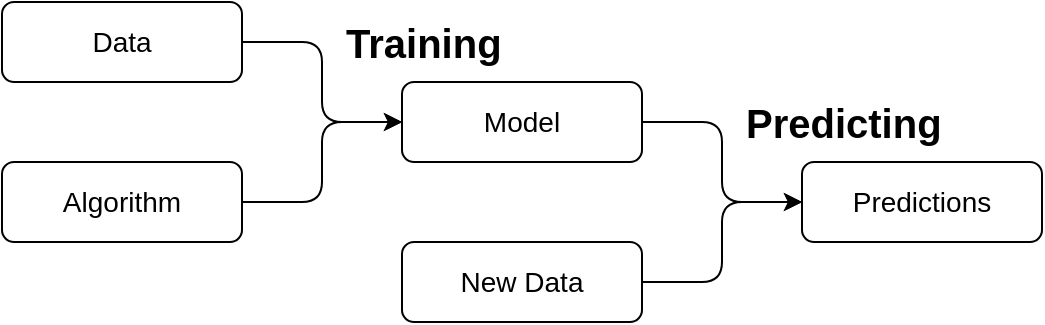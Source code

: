 <mxfile version="13.7.9" type="device" pages="5"><diagram id="xTy2y7PyVUbXui-J8zsi" name="Modelling"><mxGraphModel dx="1122" dy="823" grid="1" gridSize="10" guides="1" tooltips="1" connect="1" arrows="1" fold="1" page="1" pageScale="1" pageWidth="827" pageHeight="1169" math="0" shadow="0"><root><mxCell id="a8OBqglMKeLaPlFxwK1M-0"/><mxCell id="a8OBqglMKeLaPlFxwK1M-1" parent="a8OBqglMKeLaPlFxwK1M-0"/><mxCell id="a8OBqglMKeLaPlFxwK1M-9" style="edgeStyle=orthogonalEdgeStyle;rounded=1;orthogonalLoop=1;jettySize=auto;html=1;fontFamily=Arial;fontSize=14;" parent="a8OBqglMKeLaPlFxwK1M-1" source="a8OBqglMKeLaPlFxwK1M-4" target="a8OBqglMKeLaPlFxwK1M-6" edge="1"><mxGeometry relative="1" as="geometry"/></mxCell><mxCell id="a8OBqglMKeLaPlFxwK1M-4" value="Data" style="rounded=1;whiteSpace=wrap;html=1;fontFamily=Arial;fontSize=14;" parent="a8OBqglMKeLaPlFxwK1M-1" vertex="1"><mxGeometry x="120" y="280" width="120" height="40" as="geometry"/></mxCell><mxCell id="a8OBqglMKeLaPlFxwK1M-10" style="edgeStyle=orthogonalEdgeStyle;rounded=1;orthogonalLoop=1;jettySize=auto;html=1;fontFamily=Arial;fontSize=14;" parent="a8OBqglMKeLaPlFxwK1M-1" source="a8OBqglMKeLaPlFxwK1M-5" target="a8OBqglMKeLaPlFxwK1M-6" edge="1"><mxGeometry relative="1" as="geometry"/></mxCell><mxCell id="a8OBqglMKeLaPlFxwK1M-5" value="Algorithm" style="rounded=1;whiteSpace=wrap;html=1;fontFamily=Arial;fontSize=14;" parent="a8OBqglMKeLaPlFxwK1M-1" vertex="1"><mxGeometry x="120" y="360" width="120" height="40" as="geometry"/></mxCell><mxCell id="a8OBqglMKeLaPlFxwK1M-11" style="edgeStyle=orthogonalEdgeStyle;rounded=1;orthogonalLoop=1;jettySize=auto;html=1;entryX=0;entryY=0.5;entryDx=0;entryDy=0;fontFamily=Arial;fontSize=14;" parent="a8OBqglMKeLaPlFxwK1M-1" source="a8OBqglMKeLaPlFxwK1M-6" target="a8OBqglMKeLaPlFxwK1M-8" edge="1"><mxGeometry relative="1" as="geometry"/></mxCell><mxCell id="a8OBqglMKeLaPlFxwK1M-6" value="Model" style="rounded=1;whiteSpace=wrap;html=1;fontFamily=Arial;fontSize=14;" parent="a8OBqglMKeLaPlFxwK1M-1" vertex="1"><mxGeometry x="320" y="320" width="120" height="40" as="geometry"/></mxCell><mxCell id="a8OBqglMKeLaPlFxwK1M-12" style="edgeStyle=orthogonalEdgeStyle;rounded=1;orthogonalLoop=1;jettySize=auto;html=1;entryX=0;entryY=0.5;entryDx=0;entryDy=0;fontFamily=Arial;fontSize=14;" parent="a8OBqglMKeLaPlFxwK1M-1" source="a8OBqglMKeLaPlFxwK1M-7" target="a8OBqglMKeLaPlFxwK1M-8" edge="1"><mxGeometry relative="1" as="geometry"/></mxCell><mxCell id="a8OBqglMKeLaPlFxwK1M-7" value="New Data" style="rounded=1;whiteSpace=wrap;html=1;fontFamily=Arial;fontSize=14;" parent="a8OBqglMKeLaPlFxwK1M-1" vertex="1"><mxGeometry x="320" y="400" width="120" height="40" as="geometry"/></mxCell><mxCell id="a8OBqglMKeLaPlFxwK1M-8" value="Predictions" style="rounded=1;whiteSpace=wrap;html=1;fontFamily=Arial;fontSize=14;" parent="a8OBqglMKeLaPlFxwK1M-1" vertex="1"><mxGeometry x="520" y="360" width="120" height="40" as="geometry"/></mxCell><mxCell id="pkLMkSq3gTaRgPlo_89J-0" value="&lt;b&gt;&lt;font style=&quot;font-size: 20px&quot;&gt;Training&lt;/font&gt;&lt;/b&gt;" style="text;html=1;strokeColor=none;fillColor=none;align=left;verticalAlign=middle;whiteSpace=wrap;rounded=0;dashed=1;fontFamily=Arial;fontSize=14;shadow=0;" vertex="1" parent="a8OBqglMKeLaPlFxwK1M-1"><mxGeometry x="290" y="290" width="40" height="20" as="geometry"/></mxCell><mxCell id="lcDEcHMbwox3hYCZz1Sc-0" value="&lt;b&gt;&lt;font style=&quot;font-size: 20px&quot;&gt;Predicting&lt;/font&gt;&lt;/b&gt;" style="text;html=1;strokeColor=none;fillColor=none;align=left;verticalAlign=middle;whiteSpace=wrap;rounded=0;dashed=1;fontFamily=Arial;fontSize=14;shadow=0;" vertex="1" parent="a8OBqglMKeLaPlFxwK1M-1"><mxGeometry x="490" y="330" width="40" height="20" as="geometry"/></mxCell></root></mxGraphModel></diagram><diagram id="cHXQ7OsaG6UoClwh1egs" name="Model"><mxGraphModel dx="295" dy="823" grid="1" gridSize="10" guides="1" tooltips="1" connect="1" arrows="1" fold="1" page="1" pageScale="1" pageWidth="827" pageHeight="1169" math="0" shadow="0"><root><mxCell id="7LIMYrIIMNjhxqGg4Xl--0"/><mxCell id="7LIMYrIIMNjhxqGg4Xl--1" parent="7LIMYrIIMNjhxqGg4Xl--0"/><mxCell id="I1Z-sqdqIyx8Wfj8hcWC-0" value="" style="rounded=1;whiteSpace=wrap;html=1;fontFamily=Arial;fontSize=14;arcSize=5;dashed=1;" vertex="1" parent="7LIMYrIIMNjhxqGg4Xl--1"><mxGeometry x="880" y="40" width="360" height="160" as="geometry"/></mxCell><mxCell id="VPc66kngeP4kBs-6OCEK-0" value="" style="edgeStyle=orthogonalEdgeStyle;rounded=0;orthogonalLoop=1;jettySize=auto;html=1;" edge="1" parent="7LIMYrIIMNjhxqGg4Xl--1" source="I1Z-sqdqIyx8Wfj8hcWC-1" target="I1Z-sqdqIyx8Wfj8hcWC-2"><mxGeometry relative="1" as="geometry"/></mxCell><mxCell id="I1Z-sqdqIyx8Wfj8hcWC-1" value="Pre-processor" style="rounded=1;whiteSpace=wrap;html=1;fontFamily=Arial;fontSize=14;fillColor=#d5e8d4;strokeColor=#82b366;" vertex="1" parent="7LIMYrIIMNjhxqGg4Xl--1"><mxGeometry x="920" y="120" width="120" height="40" as="geometry"/></mxCell><mxCell id="I1Z-sqdqIyx8Wfj8hcWC-2" value="Estimator" style="rounded=1;whiteSpace=wrap;html=1;fontFamily=Arial;fontSize=14;fillColor=#d5e8d4;strokeColor=#82b366;" vertex="1" parent="7LIMYrIIMNjhxqGg4Xl--1"><mxGeometry x="1080" y="120" width="120" height="40" as="geometry"/></mxCell><mxCell id="nZZqn4tm8557bT5Q1NgA-0" value="&lt;b&gt;&lt;font style=&quot;font-size: 20px&quot;&gt;Model&lt;/font&gt;&lt;/b&gt;" style="text;html=1;strokeColor=none;fillColor=none;align=left;verticalAlign=middle;whiteSpace=wrap;rounded=0;dashed=1;fontFamily=Arial;fontSize=14;" vertex="1" parent="7LIMYrIIMNjhxqGg4Xl--1"><mxGeometry x="920" y="70" width="40" height="20" as="geometry"/></mxCell></root></mxGraphModel></diagram><diagram name="Training" id="74e2e168-ea6b-b213-b513-2b3c1d86103e"><mxGraphModel dx="22" dy="823" grid="1" gridSize="10" guides="1" tooltips="1" connect="1" arrows="1" fold="1" page="1" pageScale="1" pageWidth="1100" pageHeight="850" background="#ffffff" math="0" shadow="0"><root><mxCell id="0"/><mxCell id="1" parent="0"/><mxCell id="fzLfbE-F1dymMLBOgdQf-57" value="" style="rounded=1;whiteSpace=wrap;html=1;fontFamily=Arial;fontSize=14;arcSize=5;dashed=1;" parent="1" vertex="1"><mxGeometry x="1160" y="40" width="680" height="880" as="geometry"/></mxCell><mxCell id="fzLfbE-F1dymMLBOgdQf-58" style="edgeStyle=orthogonalEdgeStyle;rounded=1;orthogonalLoop=1;jettySize=auto;html=1;fontFamily=Arial;fontSize=14;" parent="1" source="fzLfbE-F1dymMLBOgdQf-60" target="fzLfbE-F1dymMLBOgdQf-63" edge="1"><mxGeometry relative="1" as="geometry"/></mxCell><mxCell id="fzLfbE-F1dymMLBOgdQf-59" style="edgeStyle=orthogonalEdgeStyle;rounded=1;orthogonalLoop=1;jettySize=auto;html=1;fontFamily=Arial;fontSize=14;" parent="1" source="fzLfbE-F1dymMLBOgdQf-60" target="fzLfbE-F1dymMLBOgdQf-65" edge="1"><mxGeometry relative="1" as="geometry"/></mxCell><mxCell id="fzLfbE-F1dymMLBOgdQf-60" value="Raw Data" style="rounded=1;whiteSpace=wrap;html=1;fontFamily=Arial;fontSize=14;fillColor=#dae8fc;strokeColor=#6c8ebf;" parent="1" vertex="1"><mxGeometry x="1200" y="120" width="120" height="40" as="geometry"/></mxCell><mxCell id="fzLfbE-F1dymMLBOgdQf-61" value="" style="edgeStyle=orthogonalEdgeStyle;rounded=1;orthogonalLoop=1;jettySize=auto;html=1;fontFamily=Arial;fontSize=14;" parent="1" source="fzLfbE-F1dymMLBOgdQf-63" target="fzLfbE-F1dymMLBOgdQf-67" edge="1"><mxGeometry relative="1" as="geometry"/></mxCell><mxCell id="fzLfbE-F1dymMLBOgdQf-62" style="edgeStyle=orthogonalEdgeStyle;rounded=1;orthogonalLoop=1;jettySize=auto;html=1;fontFamily=Arial;fontSize=14;" parent="1" source="fzLfbE-F1dymMLBOgdQf-63" target="fzLfbE-F1dymMLBOgdQf-73" edge="1"><mxGeometry relative="1" as="geometry"/></mxCell><mxCell id="fzLfbE-F1dymMLBOgdQf-63" value="Train Data" style="rounded=1;whiteSpace=wrap;html=1;fontFamily=Arial;fontSize=14;fillColor=#dae8fc;strokeColor=#6c8ebf;" parent="1" vertex="1"><mxGeometry x="1520" y="200" width="120" height="40" as="geometry"/></mxCell><mxCell id="fzLfbE-F1dymMLBOgdQf-64" style="edgeStyle=orthogonalEdgeStyle;rounded=1;orthogonalLoop=1;jettySize=auto;html=1;fontFamily=Arial;fontSize=14;" parent="1" source="fzLfbE-F1dymMLBOgdQf-65" target="fzLfbE-F1dymMLBOgdQf-75" edge="1"><mxGeometry relative="1" as="geometry"/></mxCell><mxCell id="fzLfbE-F1dymMLBOgdQf-65" value="Test Data" style="rounded=1;whiteSpace=wrap;html=1;fontFamily=Arial;fontSize=14;fillColor=#dae8fc;strokeColor=#6c8ebf;" parent="1" vertex="1"><mxGeometry x="1680" y="200" width="120" height="40" as="geometry"/></mxCell><mxCell id="fzLfbE-F1dymMLBOgdQf-66" value="" style="edgeStyle=orthogonalEdgeStyle;rounded=1;orthogonalLoop=1;jettySize=auto;html=1;fontFamily=Arial;fontSize=14;" parent="1" source="fzLfbE-F1dymMLBOgdQf-67" target="fzLfbE-F1dymMLBOgdQf-71" edge="1"><mxGeometry relative="1" as="geometry"/></mxCell><mxCell id="fzLfbE-F1dymMLBOgdQf-67" value="Fit Pre-processor" style="shape=process;whiteSpace=wrap;html=1;backgroundOutline=1;fontFamily=Arial;fontSize=14;" parent="1" vertex="1"><mxGeometry x="1360" y="280" width="120" height="40" as="geometry"/></mxCell><mxCell id="fzLfbE-F1dymMLBOgdQf-68" style="edgeStyle=orthogonalEdgeStyle;rounded=1;orthogonalLoop=1;jettySize=auto;html=1;fontFamily=Arial;fontSize=14;" parent="1" source="fzLfbE-F1dymMLBOgdQf-71" target="fzLfbE-F1dymMLBOgdQf-75" edge="1"><mxGeometry relative="1" as="geometry"><Array as="points"><mxPoint x="1710" y="370"/></Array></mxGeometry></mxCell><mxCell id="fzLfbE-F1dymMLBOgdQf-69" style="edgeStyle=orthogonalEdgeStyle;rounded=1;orthogonalLoop=1;jettySize=auto;html=1;fontFamily=Arial;fontSize=14;" parent="1" source="fzLfbE-F1dymMLBOgdQf-71" target="fzLfbE-F1dymMLBOgdQf-73" edge="1"><mxGeometry relative="1" as="geometry"><Array as="points"><mxPoint x="1550" y="390"/></Array></mxGeometry></mxCell><mxCell id="fzLfbE-F1dymMLBOgdQf-70" style="edgeStyle=orthogonalEdgeStyle;rounded=1;orthogonalLoop=1;jettySize=auto;html=1;exitX=0.5;exitY=1;exitDx=0;exitDy=0;entryX=0.5;entryY=0;entryDx=0;entryDy=0;fontFamily=Arial;fontSize=14;" parent="1" source="fzLfbE-F1dymMLBOgdQf-71" target="fzLfbE-F1dymMLBOgdQf-89" edge="1"><mxGeometry relative="1" as="geometry"><Array as="points"><mxPoint x="1420" y="800"/><mxPoint x="1580" y="800"/></Array></mxGeometry></mxCell><mxCell id="fzLfbE-F1dymMLBOgdQf-71" value="Pre-processor" style="rounded=1;whiteSpace=wrap;html=1;fontFamily=Arial;fontSize=14;fillColor=#d5e8d4;strokeColor=#82b366;" parent="1" vertex="1"><mxGeometry x="1360" y="360" width="120" height="40" as="geometry"/></mxCell><mxCell id="fzLfbE-F1dymMLBOgdQf-72" value="" style="edgeStyle=orthogonalEdgeStyle;rounded=1;orthogonalLoop=1;jettySize=auto;html=1;fontFamily=Arial;fontSize=14;" parent="1" source="fzLfbE-F1dymMLBOgdQf-73" target="fzLfbE-F1dymMLBOgdQf-77" edge="1"><mxGeometry relative="1" as="geometry"/></mxCell><mxCell id="fzLfbE-F1dymMLBOgdQf-73" value="Pre-process" style="shape=process;whiteSpace=wrap;html=1;backgroundOutline=1;fontFamily=Arial;fontSize=14;" parent="1" vertex="1"><mxGeometry x="1520" y="440" width="120" height="40" as="geometry"/></mxCell><mxCell id="fzLfbE-F1dymMLBOgdQf-74" value="" style="edgeStyle=orthogonalEdgeStyle;rounded=1;orthogonalLoop=1;jettySize=auto;html=1;fontFamily=Arial;fontSize=14;" parent="1" source="fzLfbE-F1dymMLBOgdQf-75" target="fzLfbE-F1dymMLBOgdQf-79" edge="1"><mxGeometry relative="1" as="geometry"/></mxCell><mxCell id="fzLfbE-F1dymMLBOgdQf-75" value="Pre-process" style="shape=process;whiteSpace=wrap;html=1;backgroundOutline=1;fontFamily=Arial;fontSize=14;" parent="1" vertex="1"><mxGeometry x="1680" y="440" width="120" height="40" as="geometry"/></mxCell><mxCell id="fzLfbE-F1dymMLBOgdQf-76" style="edgeStyle=orthogonalEdgeStyle;rounded=1;orthogonalLoop=1;jettySize=auto;html=1;fontFamily=Arial;fontSize=14;" parent="1" source="fzLfbE-F1dymMLBOgdQf-77" target="fzLfbE-F1dymMLBOgdQf-81" edge="1"><mxGeometry relative="1" as="geometry"/></mxCell><mxCell id="fzLfbE-F1dymMLBOgdQf-77" value="Pre-processed Train Data" style="rounded=1;whiteSpace=wrap;html=1;fontFamily=Arial;fontSize=14;fillColor=#dae8fc;strokeColor=#6c8ebf;" parent="1" vertex="1"><mxGeometry x="1520" y="520" width="120" height="40" as="geometry"/></mxCell><mxCell id="fzLfbE-F1dymMLBOgdQf-78" style="edgeStyle=orthogonalEdgeStyle;rounded=1;orthogonalLoop=1;jettySize=auto;html=1;fontFamily=Arial;fontSize=14;" parent="1" source="fzLfbE-F1dymMLBOgdQf-79" target="fzLfbE-F1dymMLBOgdQf-83" edge="1"><mxGeometry relative="1" as="geometry"/></mxCell><mxCell id="fzLfbE-F1dymMLBOgdQf-79" value="Pre-processed Test Data" style="rounded=1;whiteSpace=wrap;html=1;fontFamily=Arial;fontSize=14;fillColor=#dae8fc;strokeColor=#6c8ebf;" parent="1" vertex="1"><mxGeometry x="1680" y="520" width="120" height="40" as="geometry"/></mxCell><mxCell id="fzLfbE-F1dymMLBOgdQf-80" style="edgeStyle=orthogonalEdgeStyle;rounded=1;orthogonalLoop=1;jettySize=auto;html=1;fontFamily=Arial;fontSize=14;" parent="1" source="fzLfbE-F1dymMLBOgdQf-81" target="fzLfbE-F1dymMLBOgdQf-86" edge="1"><mxGeometry relative="1" as="geometry"/></mxCell><mxCell id="fzLfbE-F1dymMLBOgdQf-81" value="Train Estimator" style="shape=process;whiteSpace=wrap;html=1;backgroundOutline=1;fontFamily=Arial;fontSize=14;" parent="1" vertex="1"><mxGeometry x="1520" y="600" width="120" height="40" as="geometry"/></mxCell><mxCell id="fzLfbE-F1dymMLBOgdQf-82" value="" style="edgeStyle=orthogonalEdgeStyle;rounded=1;orthogonalLoop=1;jettySize=auto;html=1;fontFamily=Arial;fontSize=14;" parent="1" source="fzLfbE-F1dymMLBOgdQf-83" target="fzLfbE-F1dymMLBOgdQf-91" edge="1"><mxGeometry relative="1" as="geometry"/></mxCell><mxCell id="fzLfbE-F1dymMLBOgdQf-83" value="Evaluate Estimator" style="shape=process;whiteSpace=wrap;html=1;backgroundOutline=1;fontFamily=Arial;fontSize=14;" parent="1" vertex="1"><mxGeometry x="1680" y="680" width="120" height="40" as="geometry"/></mxCell><mxCell id="fzLfbE-F1dymMLBOgdQf-84" style="edgeStyle=orthogonalEdgeStyle;rounded=1;orthogonalLoop=1;jettySize=auto;html=1;entryX=0;entryY=0.5;entryDx=0;entryDy=0;fontFamily=Arial;fontSize=14;" parent="1" source="fzLfbE-F1dymMLBOgdQf-86" target="fzLfbE-F1dymMLBOgdQf-83" edge="1"><mxGeometry relative="1" as="geometry"/></mxCell><mxCell id="fzLfbE-F1dymMLBOgdQf-85" value="" style="edgeStyle=orthogonalEdgeStyle;rounded=1;orthogonalLoop=1;jettySize=auto;html=1;fontFamily=Arial;fontSize=14;" parent="1" source="fzLfbE-F1dymMLBOgdQf-86" target="fzLfbE-F1dymMLBOgdQf-89" edge="1"><mxGeometry relative="1" as="geometry"/></mxCell><mxCell id="fzLfbE-F1dymMLBOgdQf-86" value="Estimator" style="rounded=1;whiteSpace=wrap;html=1;fontFamily=Arial;fontSize=14;fillColor=#d5e8d4;strokeColor=#82b366;" parent="1" vertex="1"><mxGeometry x="1520" y="680" width="120" height="40" as="geometry"/></mxCell><mxCell id="fzLfbE-F1dymMLBOgdQf-87" style="edgeStyle=orthogonalEdgeStyle;rounded=1;orthogonalLoop=1;jettySize=auto;html=1;fontFamily=Arial;fontSize=14;" parent="1" source="fzLfbE-F1dymMLBOgdQf-88" target="fzLfbE-F1dymMLBOgdQf-81" edge="1"><mxGeometry relative="1" as="geometry"/></mxCell><mxCell id="fzLfbE-F1dymMLBOgdQf-88" value="Training&lt;br&gt;Algorithm" style="rounded=1;whiteSpace=wrap;html=1;fontFamily=Arial;fontSize=14;fillColor=#fff2cc;strokeColor=#d6b656;" parent="1" vertex="1"><mxGeometry x="1200" y="600" width="120" height="40" as="geometry"/></mxCell><mxCell id="fzLfbE-F1dymMLBOgdQf-93" style="edgeStyle=orthogonalEdgeStyle;rounded=1;orthogonalLoop=1;jettySize=auto;html=1;fontFamily=Arial;fontSize=14;" parent="1" source="fzLfbE-F1dymMLBOgdQf-89" target="fzLfbE-F1dymMLBOgdQf-92" edge="1"><mxGeometry relative="1" as="geometry"/></mxCell><mxCell id="fzLfbE-F1dymMLBOgdQf-89" value="Register Model" style="shape=process;whiteSpace=wrap;html=1;backgroundOutline=1;fontFamily=Arial;fontSize=14;" parent="1" vertex="1"><mxGeometry x="1520" y="840" width="120" height="40" as="geometry"/></mxCell><mxCell id="fzLfbE-F1dymMLBOgdQf-90" style="edgeStyle=orthogonalEdgeStyle;rounded=1;orthogonalLoop=1;jettySize=auto;html=1;exitX=0.5;exitY=1;exitDx=0;exitDy=0;entryX=1;entryY=0.5;entryDx=0;entryDy=0;fontFamily=Arial;fontSize=14;" parent="1" source="fzLfbE-F1dymMLBOgdQf-91" target="fzLfbE-F1dymMLBOgdQf-89" edge="1"><mxGeometry relative="1" as="geometry"/></mxCell><mxCell id="fzLfbE-F1dymMLBOgdQf-91" value="Evaluation&lt;br&gt;Metrics" style="rounded=1;whiteSpace=wrap;html=1;fontFamily=Arial;fontSize=14;" parent="1" vertex="1"><mxGeometry x="1680" y="760" width="120" height="40" as="geometry"/></mxCell><mxCell id="fzLfbE-F1dymMLBOgdQf-92" value="Model Registry" style="rounded=1;whiteSpace=wrap;html=1;fontFamily=Arial;fontSize=14;fillColor=#e1d5e7;strokeColor=#9673a6;" parent="1" vertex="1"><mxGeometry x="1520" y="960" width="120" height="40" as="geometry"/></mxCell><mxCell id="fzLfbE-F1dymMLBOgdQf-94" value="&lt;b&gt;&lt;font style=&quot;font-size: 20px&quot;&gt;Training&lt;/font&gt;&lt;/b&gt;" style="text;html=1;strokeColor=none;fillColor=none;align=left;verticalAlign=middle;whiteSpace=wrap;rounded=0;dashed=1;fontFamily=Arial;fontSize=14;" parent="1" vertex="1"><mxGeometry x="1200" y="70" width="40" height="20" as="geometry"/></mxCell></root></mxGraphModel></diagram><diagram id="GuWJZfnpEX2tFPy7BMl6" name="Calibrating"><mxGraphModel dx="295" dy="823" grid="1" gridSize="10" guides="1" tooltips="1" connect="1" arrows="1" fold="1" page="1" pageScale="1" pageWidth="827" pageHeight="1169" math="0" shadow="0"><root><mxCell id="D7kv5JuL8nvupH9nSDgM-0"/><mxCell id="D7kv5JuL8nvupH9nSDgM-1" parent="D7kv5JuL8nvupH9nSDgM-0"/><mxCell id="ubzwVZP0u0Q2khTZHmFF-0" value="" style="rounded=1;whiteSpace=wrap;html=1;fontFamily=Arial;fontSize=14;arcSize=5;dashed=1;" parent="D7kv5JuL8nvupH9nSDgM-1" vertex="1"><mxGeometry x="1040" y="200" width="560" height="720" as="geometry"/></mxCell><mxCell id="ubzwVZP0u0Q2khTZHmFF-2" style="edgeStyle=orthogonalEdgeStyle;rounded=1;orthogonalLoop=1;jettySize=auto;html=1;fontFamily=Arial;fontSize=14;" parent="D7kv5JuL8nvupH9nSDgM-1" source="ubzwVZP0u0Q2khTZHmFF-3" target="ubzwVZP0u0Q2khTZHmFF-8" edge="1"><mxGeometry relative="1" as="geometry"/></mxCell><mxCell id="ubzwVZP0u0Q2khTZHmFF-3" value="Raw Data" style="rounded=1;whiteSpace=wrap;html=1;fontFamily=Arial;fontSize=14;fillColor=#dae8fc;strokeColor=#6c8ebf;" parent="D7kv5JuL8nvupH9nSDgM-1" vertex="1"><mxGeometry x="1080" y="280" width="120" height="40" as="geometry"/></mxCell><mxCell id="ubzwVZP0u0Q2khTZHmFF-7" style="edgeStyle=orthogonalEdgeStyle;rounded=1;orthogonalLoop=1;jettySize=auto;html=1;fontFamily=Arial;fontSize=14;" parent="D7kv5JuL8nvupH9nSDgM-1" source="ubzwVZP0u0Q2khTZHmFF-8" target="ubzwVZP0u0Q2khTZHmFF-18" edge="1"><mxGeometry relative="1" as="geometry"/></mxCell><mxCell id="ubzwVZP0u0Q2khTZHmFF-8" value="Test Data" style="rounded=1;whiteSpace=wrap;html=1;fontFamily=Arial;fontSize=14;fillColor=#dae8fc;strokeColor=#6c8ebf;" parent="D7kv5JuL8nvupH9nSDgM-1" vertex="1"><mxGeometry x="1280" y="280" width="120" height="40" as="geometry"/></mxCell><mxCell id="74QNjlxHKozo7vmwcEee-7" style="edgeStyle=orthogonalEdgeStyle;rounded=1;orthogonalLoop=1;jettySize=auto;html=1;exitX=1;exitY=0.25;exitDx=0;exitDy=0;entryX=0;entryY=0.25;entryDx=0;entryDy=0;" parent="D7kv5JuL8nvupH9nSDgM-1" source="ubzwVZP0u0Q2khTZHmFF-14" target="ubzwVZP0u0Q2khTZHmFF-18" edge="1"><mxGeometry relative="1" as="geometry"/></mxCell><mxCell id="74QNjlxHKozo7vmwcEee-8" style="edgeStyle=orthogonalEdgeStyle;rounded=1;orthogonalLoop=1;jettySize=auto;html=1;exitX=1;exitY=0.75;exitDx=0;exitDy=0;entryX=0.5;entryY=0;entryDx=0;entryDy=0;" parent="D7kv5JuL8nvupH9nSDgM-1" source="ubzwVZP0u0Q2khTZHmFF-14" target="ubzwVZP0u0Q2khTZHmFF-33" edge="1"><mxGeometry relative="1" as="geometry"><Array as="points"><mxPoint x="1240" y="390"/><mxPoint x="1240" y="780"/><mxPoint x="1340" y="780"/></Array></mxGeometry></mxCell><mxCell id="ubzwVZP0u0Q2khTZHmFF-14" value="Pre-processor" style="rounded=1;whiteSpace=wrap;html=1;fontFamily=Arial;fontSize=14;fillColor=#d5e8d4;strokeColor=#82b366;" parent="D7kv5JuL8nvupH9nSDgM-1" vertex="1"><mxGeometry x="1080" y="360" width="120" height="40" as="geometry"/></mxCell><mxCell id="ubzwVZP0u0Q2khTZHmFF-17" value="" style="edgeStyle=orthogonalEdgeStyle;rounded=1;orthogonalLoop=1;jettySize=auto;html=1;fontFamily=Arial;fontSize=14;" parent="D7kv5JuL8nvupH9nSDgM-1" source="ubzwVZP0u0Q2khTZHmFF-18" target="ubzwVZP0u0Q2khTZHmFF-22" edge="1"><mxGeometry relative="1" as="geometry"/></mxCell><mxCell id="ubzwVZP0u0Q2khTZHmFF-18" value="Pre-process" style="shape=process;whiteSpace=wrap;html=1;backgroundOutline=1;fontFamily=Arial;fontSize=14;" parent="D7kv5JuL8nvupH9nSDgM-1" vertex="1"><mxGeometry x="1280" y="360" width="120" height="40" as="geometry"/></mxCell><mxCell id="74QNjlxHKozo7vmwcEee-4" value="" style="edgeStyle=orthogonalEdgeStyle;rounded=1;orthogonalLoop=1;jettySize=auto;html=1;" parent="D7kv5JuL8nvupH9nSDgM-1" source="ubzwVZP0u0Q2khTZHmFF-22" target="ubzwVZP0u0Q2khTZHmFF-24" edge="1"><mxGeometry relative="1" as="geometry"/></mxCell><mxCell id="74QNjlxHKozo7vmwcEee-6" style="edgeStyle=orthogonalEdgeStyle;rounded=1;orthogonalLoop=1;jettySize=auto;html=1;" parent="D7kv5JuL8nvupH9nSDgM-1" source="ubzwVZP0u0Q2khTZHmFF-22" target="ubzwVZP0u0Q2khTZHmFF-26" edge="1"><mxGeometry relative="1" as="geometry"/></mxCell><mxCell id="ubzwVZP0u0Q2khTZHmFF-22" value="Pre-processed Test Data" style="rounded=1;whiteSpace=wrap;html=1;fontFamily=Arial;fontSize=14;fillColor=#dae8fc;strokeColor=#6c8ebf;" parent="D7kv5JuL8nvupH9nSDgM-1" vertex="1"><mxGeometry x="1280" y="440" width="120" height="40" as="geometry"/></mxCell><mxCell id="T9d5oIJrmIuhIrHtJYar-8" value="" style="edgeStyle=orthogonalEdgeStyle;rounded=1;orthogonalLoop=1;jettySize=auto;html=1;" parent="D7kv5JuL8nvupH9nSDgM-1" source="ubzwVZP0u0Q2khTZHmFF-24" target="T9d5oIJrmIuhIrHtJYar-2" edge="1"><mxGeometry relative="1" as="geometry"/></mxCell><mxCell id="ubzwVZP0u0Q2khTZHmFF-24" value="Calibrate Estimator" style="shape=process;whiteSpace=wrap;html=1;backgroundOutline=1;fontFamily=Arial;fontSize=14;" parent="D7kv5JuL8nvupH9nSDgM-1" vertex="1"><mxGeometry x="1280" y="600" width="120" height="40" as="geometry"/></mxCell><mxCell id="ubzwVZP0u0Q2khTZHmFF-25" value="" style="edgeStyle=orthogonalEdgeStyle;rounded=1;orthogonalLoop=1;jettySize=auto;html=1;fontFamily=Arial;fontSize=14;" parent="D7kv5JuL8nvupH9nSDgM-1" source="ubzwVZP0u0Q2khTZHmFF-26" target="ubzwVZP0u0Q2khTZHmFF-35" edge="1"><mxGeometry relative="1" as="geometry"/></mxCell><mxCell id="ubzwVZP0u0Q2khTZHmFF-26" value="Evaluate Estimator" style="shape=process;whiteSpace=wrap;html=1;backgroundOutline=1;fontFamily=Arial;fontSize=14;" parent="D7kv5JuL8nvupH9nSDgM-1" vertex="1"><mxGeometry x="1440" y="680" width="120" height="40" as="geometry"/></mxCell><mxCell id="ubzwVZP0u0Q2khTZHmFF-30" style="edgeStyle=orthogonalEdgeStyle;rounded=1;orthogonalLoop=1;jettySize=auto;html=1;fontFamily=Arial;fontSize=14;" parent="D7kv5JuL8nvupH9nSDgM-1" source="ubzwVZP0u0Q2khTZHmFF-31" target="ubzwVZP0u0Q2khTZHmFF-24" edge="1"><mxGeometry relative="1" as="geometry"/></mxCell><mxCell id="ubzwVZP0u0Q2khTZHmFF-31" value="Calibration&lt;br&gt;Algorithm" style="rounded=1;whiteSpace=wrap;html=1;fontFamily=Arial;fontSize=14;fillColor=#fff2cc;strokeColor=#d6b656;" parent="D7kv5JuL8nvupH9nSDgM-1" vertex="1"><mxGeometry x="1080" y="600" width="120" height="40" as="geometry"/></mxCell><mxCell id="Z_RzSSCOMTFx2VxE35YE-1" value="" style="edgeStyle=orthogonalEdgeStyle;rounded=1;orthogonalLoop=1;jettySize=auto;html=1;" parent="D7kv5JuL8nvupH9nSDgM-1" source="ubzwVZP0u0Q2khTZHmFF-33" target="Z_RzSSCOMTFx2VxE35YE-0" edge="1"><mxGeometry relative="1" as="geometry"/></mxCell><mxCell id="ubzwVZP0u0Q2khTZHmFF-33" value="Register Calibrated Model" style="shape=process;whiteSpace=wrap;html=1;backgroundOutline=1;fontFamily=Arial;fontSize=14;" parent="D7kv5JuL8nvupH9nSDgM-1" vertex="1"><mxGeometry x="1280" y="830" width="120" height="60" as="geometry"/></mxCell><mxCell id="ubzwVZP0u0Q2khTZHmFF-34" style="edgeStyle=orthogonalEdgeStyle;rounded=1;orthogonalLoop=1;jettySize=auto;html=1;exitX=0.5;exitY=1;exitDx=0;exitDy=0;entryX=1;entryY=0.5;entryDx=0;entryDy=0;fontFamily=Arial;fontSize=14;" parent="D7kv5JuL8nvupH9nSDgM-1" source="ubzwVZP0u0Q2khTZHmFF-35" target="ubzwVZP0u0Q2khTZHmFF-33" edge="1"><mxGeometry relative="1" as="geometry"/></mxCell><mxCell id="ubzwVZP0u0Q2khTZHmFF-35" value="Evaluation&lt;br&gt;Metrics" style="rounded=1;whiteSpace=wrap;html=1;fontFamily=Arial;fontSize=14;" parent="D7kv5JuL8nvupH9nSDgM-1" vertex="1"><mxGeometry x="1440" y="760" width="120" height="40" as="geometry"/></mxCell><mxCell id="T9d5oIJrmIuhIrHtJYar-6" style="edgeStyle=orthogonalEdgeStyle;rounded=1;orthogonalLoop=1;jettySize=auto;html=1;" parent="D7kv5JuL8nvupH9nSDgM-1" source="ubzwVZP0u0Q2khTZHmFF-36" target="ubzwVZP0u0Q2khTZHmFF-14" edge="1"><mxGeometry relative="1" as="geometry"/></mxCell><mxCell id="T9d5oIJrmIuhIrHtJYar-7" style="edgeStyle=orthogonalEdgeStyle;rounded=1;orthogonalLoop=1;jettySize=auto;html=1;entryX=0;entryY=0.5;entryDx=0;entryDy=0;" parent="D7kv5JuL8nvupH9nSDgM-1" source="ubzwVZP0u0Q2khTZHmFF-36" target="ubzwVZP0u0Q2khTZHmFF-29" edge="1"><mxGeometry relative="1" as="geometry"/></mxCell><mxCell id="ubzwVZP0u0Q2khTZHmFF-36" value="Model Registry" style="rounded=1;whiteSpace=wrap;html=1;fontFamily=Arial;fontSize=14;fillColor=#e1d5e7;strokeColor=#9673a6;" parent="D7kv5JuL8nvupH9nSDgM-1" vertex="1"><mxGeometry x="880" y="360" width="120" height="40" as="geometry"/></mxCell><mxCell id="ubzwVZP0u0Q2khTZHmFF-37" value="&lt;b&gt;&lt;font style=&quot;font-size: 20px&quot;&gt;Calibrating&lt;/font&gt;&lt;/b&gt;" style="text;html=1;strokeColor=none;fillColor=none;align=left;verticalAlign=middle;whiteSpace=wrap;rounded=0;dashed=1;fontFamily=Arial;fontSize=14;" parent="D7kv5JuL8nvupH9nSDgM-1" vertex="1"><mxGeometry x="1080" y="230" width="40" height="20" as="geometry"/></mxCell><mxCell id="74QNjlxHKozo7vmwcEee-3" style="edgeStyle=orthogonalEdgeStyle;rounded=1;orthogonalLoop=1;jettySize=auto;html=1;entryX=0.25;entryY=0;entryDx=0;entryDy=0;" parent="D7kv5JuL8nvupH9nSDgM-1" source="ubzwVZP0u0Q2khTZHmFF-29" target="ubzwVZP0u0Q2khTZHmFF-24" edge="1"><mxGeometry relative="1" as="geometry"/></mxCell><mxCell id="ubzwVZP0u0Q2khTZHmFF-29" value="Estimator" style="rounded=1;whiteSpace=wrap;html=1;fontFamily=Arial;fontSize=14;fillColor=#d5e8d4;strokeColor=#82b366;" parent="D7kv5JuL8nvupH9nSDgM-1" vertex="1"><mxGeometry x="1080" y="520" width="120" height="40" as="geometry"/></mxCell><mxCell id="T9d5oIJrmIuhIrHtJYar-9" value="" style="edgeStyle=orthogonalEdgeStyle;rounded=1;orthogonalLoop=1;jettySize=auto;html=1;" parent="D7kv5JuL8nvupH9nSDgM-1" source="T9d5oIJrmIuhIrHtJYar-2" target="ubzwVZP0u0Q2khTZHmFF-26" edge="1"><mxGeometry relative="1" as="geometry"/></mxCell><mxCell id="xi_t3g0MsGMGLbUBBIHz-0" value="" style="edgeStyle=orthogonalEdgeStyle;rounded=1;orthogonalLoop=1;jettySize=auto;html=1;" parent="D7kv5JuL8nvupH9nSDgM-1" source="T9d5oIJrmIuhIrHtJYar-2" target="ubzwVZP0u0Q2khTZHmFF-33" edge="1"><mxGeometry relative="1" as="geometry"/></mxCell><mxCell id="T9d5oIJrmIuhIrHtJYar-2" value="Calibrated Estimator" style="rounded=1;whiteSpace=wrap;html=1;fontFamily=Arial;fontSize=14;fillColor=#d5e8d4;strokeColor=#82b366;" parent="D7kv5JuL8nvupH9nSDgM-1" vertex="1"><mxGeometry x="1280" y="680" width="120" height="40" as="geometry"/></mxCell><mxCell id="Z_RzSSCOMTFx2VxE35YE-0" value="Model Registry" style="rounded=1;whiteSpace=wrap;html=1;fontFamily=Arial;fontSize=14;fillColor=#e1d5e7;strokeColor=#9673a6;" parent="D7kv5JuL8nvupH9nSDgM-1" vertex="1"><mxGeometry x="1280" y="960" width="120" height="40" as="geometry"/></mxCell></root></mxGraphModel></diagram><diagram id="wosXcDLAJT1C6PcZYE3D" name="Predicting"><mxGraphModel dx="295" dy="1992" grid="1" gridSize="10" guides="1" tooltips="1" connect="1" arrows="1" fold="1" page="1" pageScale="1" pageWidth="827" pageHeight="1169" math="0" shadow="0"><root><mxCell id="0palxQV40BSrs0DIil-G-0"/><mxCell id="0palxQV40BSrs0DIil-G-1" parent="0palxQV40BSrs0DIil-G-0"/><mxCell id="jjHUqRXeEehyVx_EBav6-0" value="" style="rounded=1;whiteSpace=wrap;html=1;fontFamily=Arial;fontSize=14;arcSize=5;dashed=1;" parent="0palxQV40BSrs0DIil-G-1" vertex="1"><mxGeometry x="860" y="-930" width="840" height="240" as="geometry"/></mxCell><mxCell id="wYTFqC6m_lUZ-o5HyFsf-3" value="" style="edgeStyle=orthogonalEdgeStyle;rounded=1;orthogonalLoop=1;jettySize=auto;html=1;fontFamily=Arial;fontSize=14;" parent="0palxQV40BSrs0DIil-G-1" source="jjHUqRXeEehyVx_EBav6-3" target="jjHUqRXeEehyVx_EBav6-16" edge="1"><mxGeometry relative="1" as="geometry"/></mxCell><mxCell id="jjHUqRXeEehyVx_EBav6-3" value="New Raw Data" style="rounded=1;whiteSpace=wrap;html=1;fontFamily=Arial;fontSize=14;fillColor=#dae8fc;strokeColor=#6c8ebf;" parent="0palxQV40BSrs0DIil-G-1" vertex="1"><mxGeometry x="900" y="-770" width="120" height="40" as="geometry"/></mxCell><mxCell id="wYTFqC6m_lUZ-o5HyFsf-8" value="" style="edgeStyle=orthogonalEdgeStyle;rounded=1;orthogonalLoop=1;jettySize=auto;html=1;fontFamily=Arial;fontSize=14;" parent="0palxQV40BSrs0DIil-G-1" source="jjHUqRXeEehyVx_EBav6-14" target="jjHUqRXeEehyVx_EBav6-16" edge="1"><mxGeometry relative="1" as="geometry"/></mxCell><mxCell id="jjHUqRXeEehyVx_EBav6-14" value="Pre-processor" style="rounded=1;whiteSpace=wrap;html=1;fontFamily=Arial;fontSize=14;fillColor=#d5e8d4;strokeColor=#82b366;" parent="0palxQV40BSrs0DIil-G-1" vertex="1"><mxGeometry x="1060" y="-850" width="120" height="40" as="geometry"/></mxCell><mxCell id="wYTFqC6m_lUZ-o5HyFsf-5" value="" style="edgeStyle=orthogonalEdgeStyle;rounded=1;orthogonalLoop=1;jettySize=auto;html=1;fontFamily=Arial;fontSize=14;" parent="0palxQV40BSrs0DIil-G-1" source="jjHUqRXeEehyVx_EBav6-20" target="jjHUqRXeEehyVx_EBav6-24" edge="1"><mxGeometry relative="1" as="geometry"/></mxCell><mxCell id="jjHUqRXeEehyVx_EBav6-20" value="Pre-processed Data" style="rounded=1;whiteSpace=wrap;html=1;fontFamily=Arial;fontSize=14;fillColor=#dae8fc;strokeColor=#6c8ebf;" parent="0palxQV40BSrs0DIil-G-1" vertex="1"><mxGeometry x="1220" y="-770" width="120" height="40" as="geometry"/></mxCell><mxCell id="wYTFqC6m_lUZ-o5HyFsf-6" value="" style="edgeStyle=orthogonalEdgeStyle;rounded=1;orthogonalLoop=1;jettySize=auto;html=1;fontFamily=Arial;fontSize=14;" parent="0palxQV40BSrs0DIil-G-1" source="jjHUqRXeEehyVx_EBav6-24" target="jjHUqRXeEehyVx_EBav6-35" edge="1"><mxGeometry relative="1" as="geometry"/></mxCell><mxCell id="jjHUqRXeEehyVx_EBav6-24" value="Predict" style="shape=process;whiteSpace=wrap;html=1;backgroundOutline=1;fontFamily=Arial;fontSize=14;" parent="0palxQV40BSrs0DIil-G-1" vertex="1"><mxGeometry x="1380" y="-770" width="120" height="40" as="geometry"/></mxCell><mxCell id="wYTFqC6m_lUZ-o5HyFsf-7" value="" style="edgeStyle=orthogonalEdgeStyle;rounded=1;orthogonalLoop=1;jettySize=auto;html=1;fontFamily=Arial;fontSize=14;" parent="0palxQV40BSrs0DIil-G-1" source="jjHUqRXeEehyVx_EBav6-29" target="jjHUqRXeEehyVx_EBav6-24" edge="1"><mxGeometry relative="1" as="geometry"/></mxCell><mxCell id="jjHUqRXeEehyVx_EBav6-29" value="Estimator" style="rounded=1;whiteSpace=wrap;html=1;fontFamily=Arial;fontSize=14;fillColor=#d5e8d4;strokeColor=#82b366;" parent="0palxQV40BSrs0DIil-G-1" vertex="1"><mxGeometry x="1380" y="-850" width="120" height="40" as="geometry"/></mxCell><mxCell id="jjHUqRXeEehyVx_EBav6-35" value="Predictions" style="rounded=1;whiteSpace=wrap;html=1;fontFamily=Arial;fontSize=14;" parent="0palxQV40BSrs0DIil-G-1" vertex="1"><mxGeometry x="1540" y="-770" width="120" height="40" as="geometry"/></mxCell><mxCell id="wYTFqC6m_lUZ-o5HyFsf-1" style="edgeStyle=orthogonalEdgeStyle;rounded=1;orthogonalLoop=1;jettySize=auto;html=1;exitX=0.5;exitY=1;exitDx=0;exitDy=0;entryX=0.5;entryY=0;entryDx=0;entryDy=0;fontFamily=Arial;fontSize=14;" parent="0palxQV40BSrs0DIil-G-1" source="jjHUqRXeEehyVx_EBav6-36" target="jjHUqRXeEehyVx_EBav6-14" edge="1"><mxGeometry relative="1" as="geometry"/></mxCell><mxCell id="wYTFqC6m_lUZ-o5HyFsf-2" style="edgeStyle=orthogonalEdgeStyle;rounded=1;orthogonalLoop=1;jettySize=auto;html=1;fontFamily=Arial;fontSize=14;exitX=0.5;exitY=1;exitDx=0;exitDy=0;" parent="0palxQV40BSrs0DIil-G-1" source="jjHUqRXeEehyVx_EBav6-36" target="jjHUqRXeEehyVx_EBav6-29" edge="1"><mxGeometry relative="1" as="geometry"/></mxCell><mxCell id="jjHUqRXeEehyVx_EBav6-36" value="Model Registry" style="rounded=1;whiteSpace=wrap;html=1;fontFamily=Arial;fontSize=14;fillColor=#e1d5e7;strokeColor=#9673a6;" parent="0palxQV40BSrs0DIil-G-1" vertex="1"><mxGeometry x="1220" y="-1010" width="120" height="40" as="geometry"/></mxCell><mxCell id="jjHUqRXeEehyVx_EBav6-37" value="&lt;b&gt;&lt;font style=&quot;font-size: 20px&quot;&gt;Predicting&lt;/font&gt;&lt;/b&gt;" style="text;html=1;strokeColor=none;fillColor=none;align=left;verticalAlign=middle;whiteSpace=wrap;rounded=0;dashed=1;fontFamily=Arial;fontSize=14;" parent="0palxQV40BSrs0DIil-G-1" vertex="1"><mxGeometry x="900" y="-900" width="40" height="20" as="geometry"/></mxCell><mxCell id="wYTFqC6m_lUZ-o5HyFsf-4" value="" style="edgeStyle=orthogonalEdgeStyle;rounded=1;orthogonalLoop=1;jettySize=auto;html=1;fontFamily=Arial;fontSize=14;" parent="0palxQV40BSrs0DIil-G-1" source="jjHUqRXeEehyVx_EBav6-16" target="jjHUqRXeEehyVx_EBav6-20" edge="1"><mxGeometry relative="1" as="geometry"/></mxCell><mxCell id="jjHUqRXeEehyVx_EBav6-16" value="Pre-process" style="shape=process;whiteSpace=wrap;html=1;backgroundOutline=1;fontFamily=Arial;fontSize=14;" parent="0palxQV40BSrs0DIil-G-1" vertex="1"><mxGeometry x="1060" y="-770" width="120" height="40" as="geometry"/></mxCell></root></mxGraphModel></diagram></mxfile>